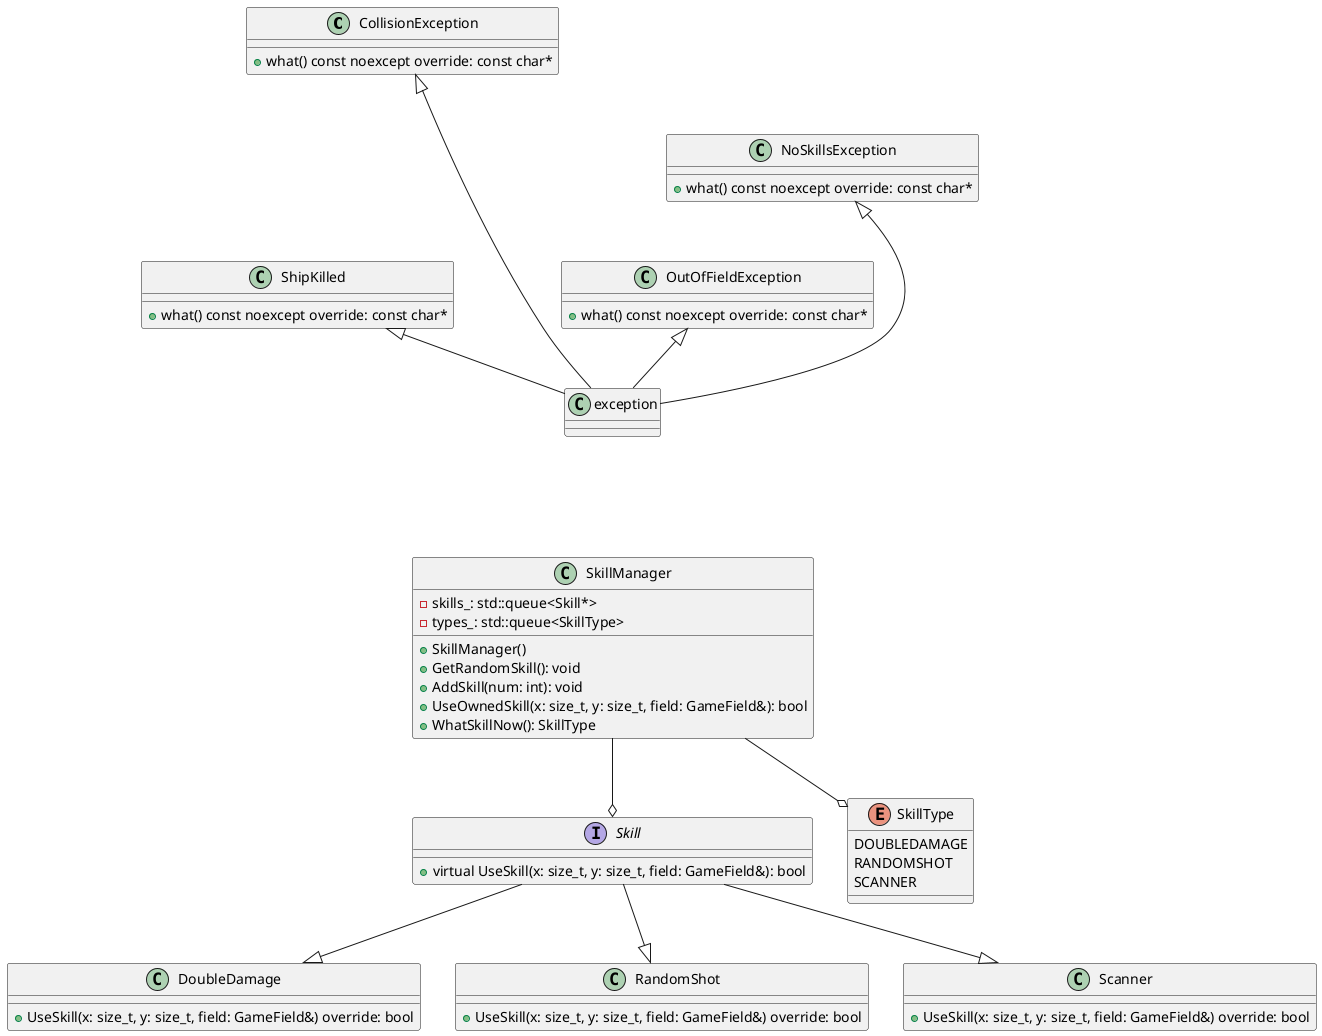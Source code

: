 @startuml Lab2

class CollisionException{
  +what() const noexcept override: const char*
}

class NoSkillsException{
  +what() const noexcept override: const char*
}

class OutOfFieldException {
  +what() const noexcept override: const char*
}

class ShipKilled{
  +what() const noexcept override: const char*
}

class SkillManager {
  +SkillManager()
  +GetRandomSkill(): void 
  +AddSkill(num: int): void
  +UseOwnedSkill(x: size_t, y: size_t, field: GameField&): bool
  +WhatSkillNow(): SkillType

  -skills_: std::queue<Skill*>
  -types_: std::queue<SkillType>
}

interface Skill {
  +virtual UseSkill(x: size_t, y: size_t, field: GameField&): bool
}

class DoubleDamage {
  +UseSkill(x: size_t, y: size_t, field: GameField&) override: bool
}

class RandomShot {
  +UseSkill(x: size_t, y: size_t, field: GameField&) override: bool
}

class Scanner {
  +UseSkill(x: size_t, y: size_t, field: GameField&) override: bool
}

enum SkillType {
  DOUBLEDAMAGE
  RANDOMSHOT
  SCANNER
}

class exception

SkillManager --o SkillType
SkillManager --o Skill
Skill --|> Scanner
Skill --|> RandomShot
Skill --|> DoubleDamage

NoSkillsException <|-- exception
OutOfFieldException <|-- exception
CollisionException <|-- exception
ShipKilled <|-- exception

CollisionException --[hidden]- ShipKilled
NoSkillsException --[hidden] OutOfFieldException

exception --[hidden]- SkillManager

SkillManager --[hidden]- DoubleDamage